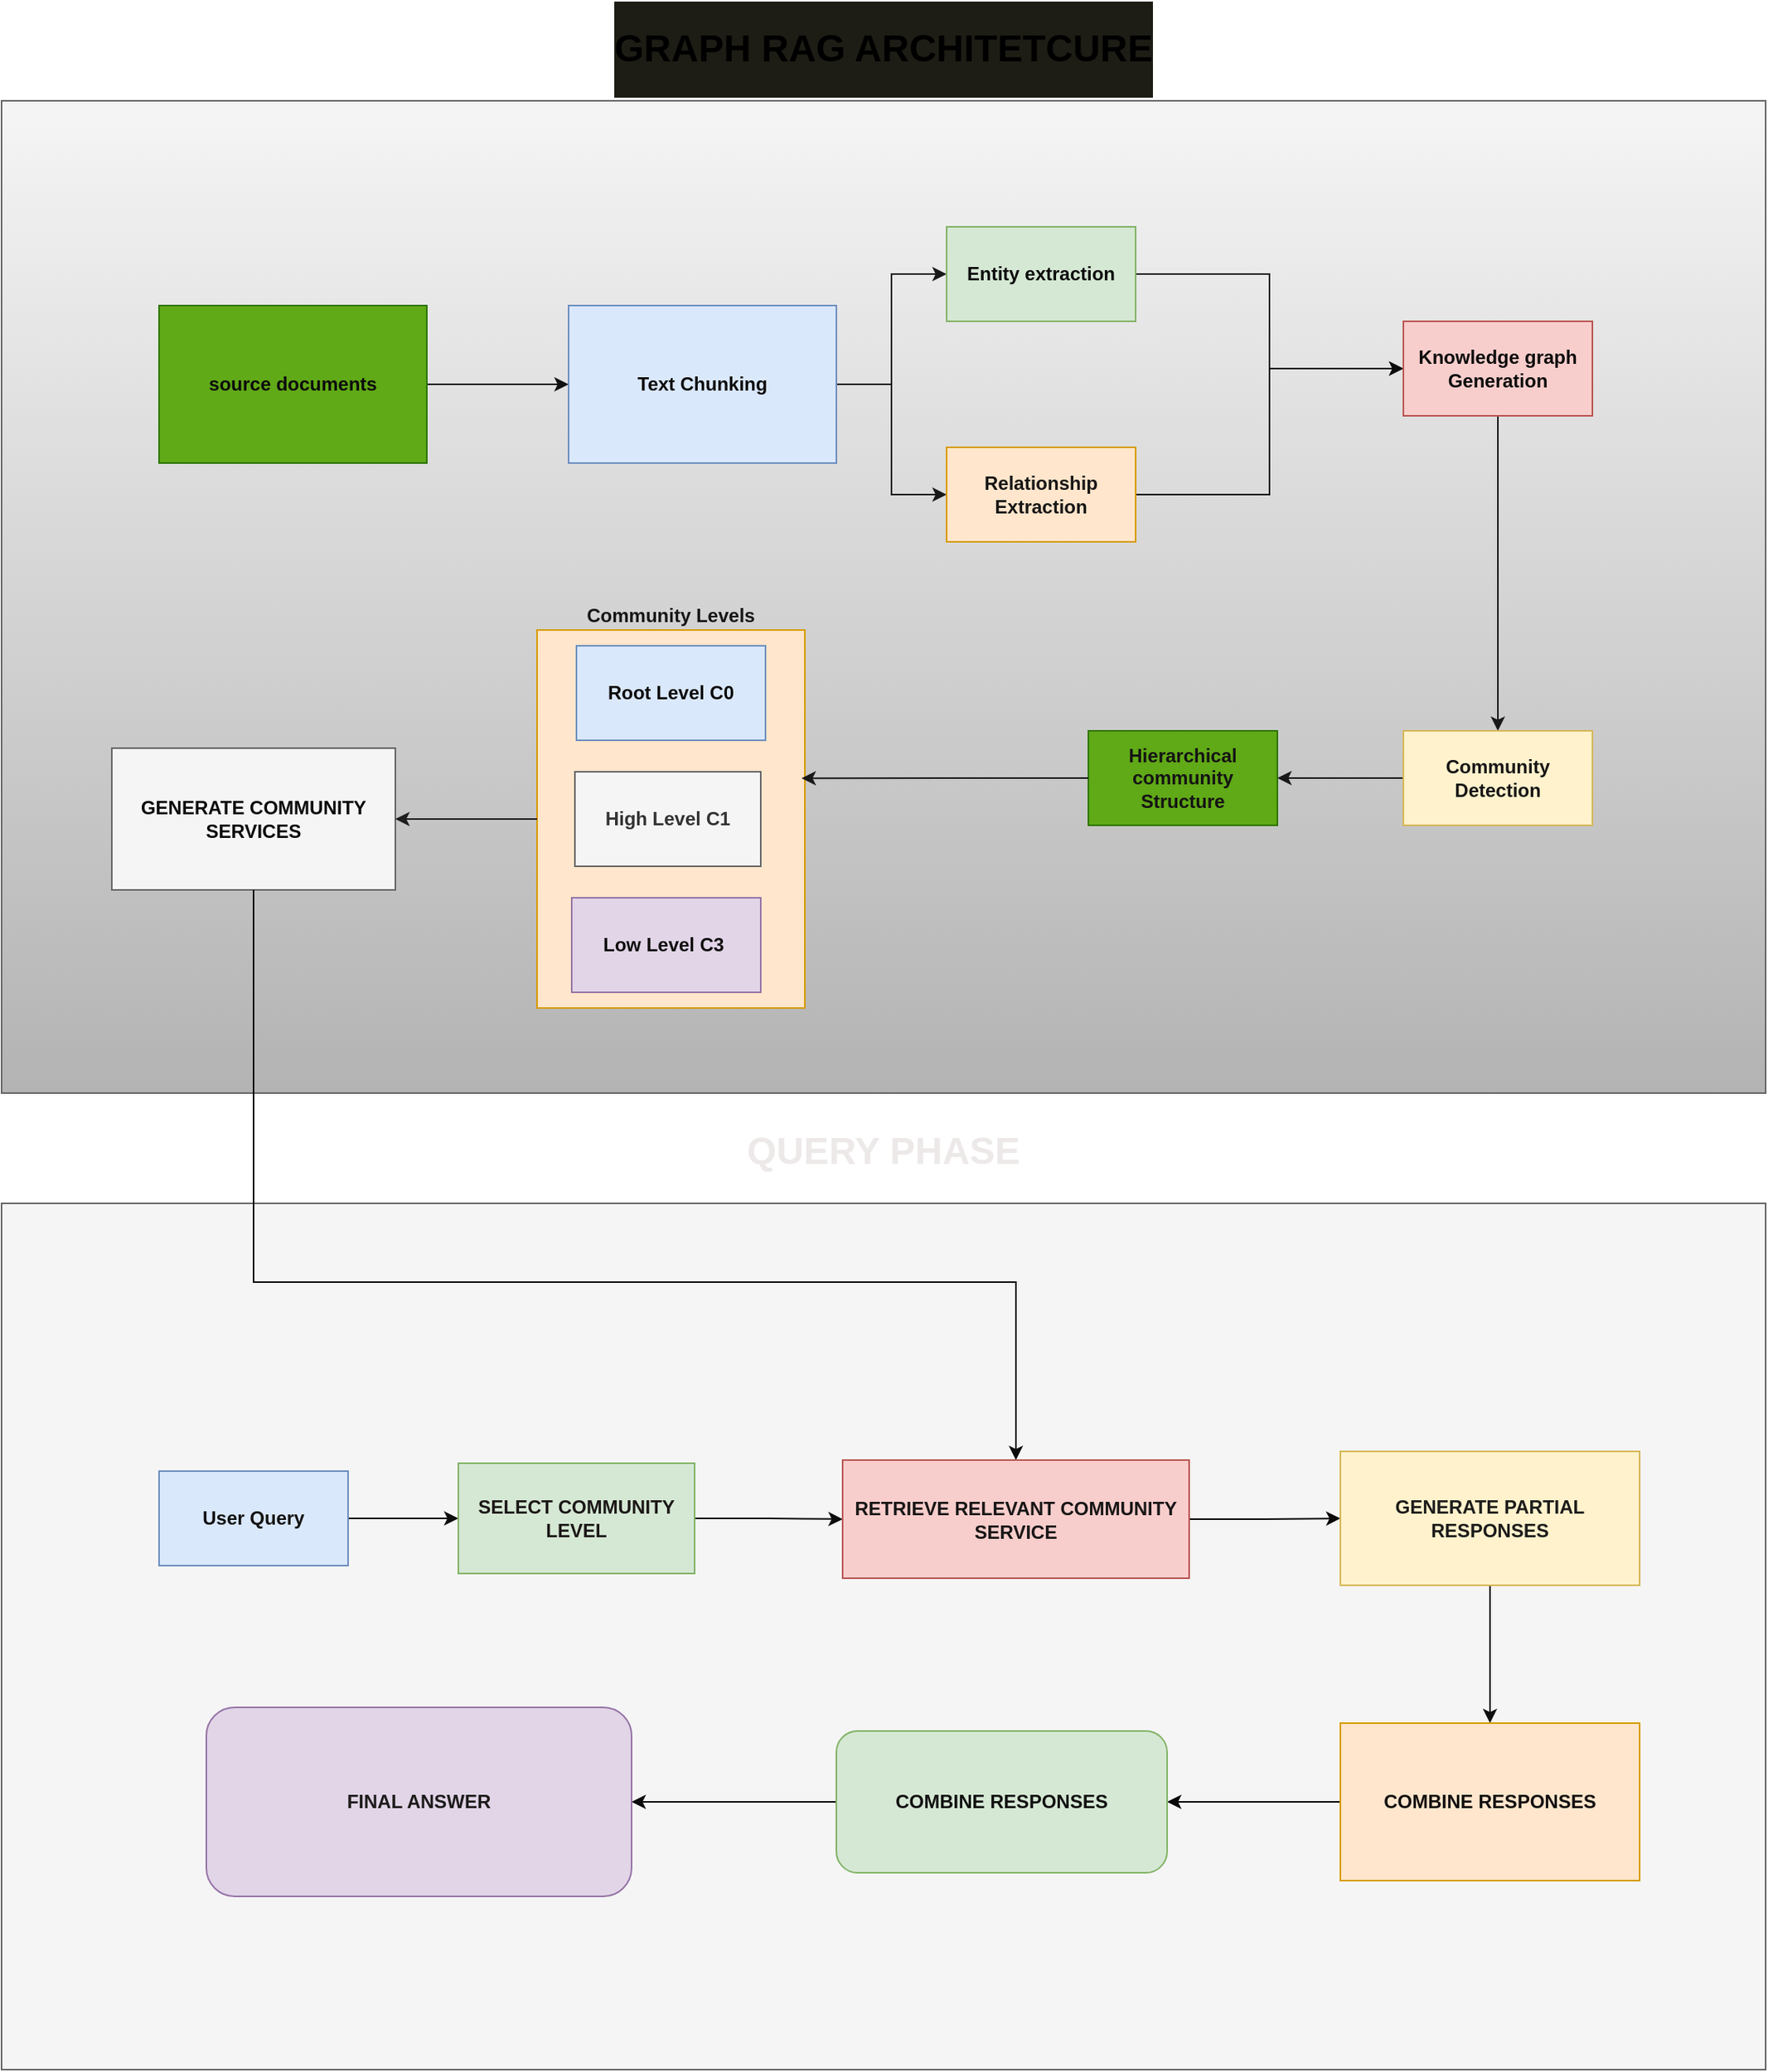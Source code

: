 <mxfile version="24.6.4" type="device">
  <diagram name="Page-1" id="LI5KIB7wsVQeK9o3ETwD">
    <mxGraphModel dx="2261" dy="1976" grid="1" gridSize="10" guides="1" tooltips="1" connect="1" arrows="1" fold="1" page="1" pageScale="1" pageWidth="827" pageHeight="1169" math="0" shadow="0">
      <root>
        <mxCell id="0" />
        <mxCell id="1" parent="0" />
        <mxCell id="vak9B4jnJLYDwxCVSjhA-22" value="&lt;h1&gt;&lt;b&gt;GRAPH RAG ARCHITETCURE&lt;/b&gt;&lt;/h1&gt;" style="rounded=0;whiteSpace=wrap;html=1;labelPosition=center;verticalLabelPosition=top;align=center;verticalAlign=bottom;labelBackgroundColor=#1e1d15;fillColor=#f5f5f5;gradientColor=#b3b3b3;strokeColor=#666666;" parent="1" vertex="1">
          <mxGeometry x="-120" y="60" width="1120" height="630" as="geometry" />
        </mxCell>
        <mxCell id="vak9B4jnJLYDwxCVSjhA-4" style="edgeStyle=orthogonalEdgeStyle;rounded=0;orthogonalLoop=1;jettySize=auto;html=1;exitX=1;exitY=0.5;exitDx=0;exitDy=0;entryX=0;entryY=0.5;entryDx=0;entryDy=0;strokeColor=#121111;" parent="1" source="vak9B4jnJLYDwxCVSjhA-1" target="vak9B4jnJLYDwxCVSjhA-3" edge="1">
          <mxGeometry relative="1" as="geometry" />
        </mxCell>
        <mxCell id="vak9B4jnJLYDwxCVSjhA-1" value="&lt;b&gt;&lt;font color=&quot;#0d0c0c&quot;&gt;source documents&lt;/font&gt;&lt;/b&gt;" style="rounded=0;whiteSpace=wrap;html=1;fillColor=#60a917;fontColor=#ffffff;strokeColor=#2D7600;" parent="1" vertex="1">
          <mxGeometry x="-20" y="190" width="170" height="100" as="geometry" />
        </mxCell>
        <mxCell id="vak9B4jnJLYDwxCVSjhA-7" style="edgeStyle=orthogonalEdgeStyle;rounded=0;orthogonalLoop=1;jettySize=auto;html=1;exitX=1;exitY=0.5;exitDx=0;exitDy=0;entryX=0;entryY=0.5;entryDx=0;entryDy=0;strokeColor=#1a1919;" parent="1" source="vak9B4jnJLYDwxCVSjhA-3" target="vak9B4jnJLYDwxCVSjhA-6" edge="1">
          <mxGeometry relative="1" as="geometry" />
        </mxCell>
        <mxCell id="vak9B4jnJLYDwxCVSjhA-8" style="edgeStyle=orthogonalEdgeStyle;rounded=0;orthogonalLoop=1;jettySize=auto;html=1;exitX=1;exitY=0.5;exitDx=0;exitDy=0;entryX=0;entryY=0.5;entryDx=0;entryDy=0;strokeColor=#1a1919;" parent="1" source="vak9B4jnJLYDwxCVSjhA-3" target="vak9B4jnJLYDwxCVSjhA-5" edge="1">
          <mxGeometry relative="1" as="geometry" />
        </mxCell>
        <mxCell id="vak9B4jnJLYDwxCVSjhA-3" value="&lt;b&gt;&lt;font color=&quot;#0d0c0c&quot;&gt;Text Chunking&lt;/font&gt;&lt;/b&gt;" style="rounded=0;whiteSpace=wrap;html=1;fillColor=#dae8fc;strokeColor=#6c8ebf;" parent="1" vertex="1">
          <mxGeometry x="240" y="190" width="170" height="100" as="geometry" />
        </mxCell>
        <mxCell id="vak9B4jnJLYDwxCVSjhA-10" style="edgeStyle=orthogonalEdgeStyle;rounded=0;orthogonalLoop=1;jettySize=auto;html=1;exitX=1;exitY=0.5;exitDx=0;exitDy=0;entryX=0;entryY=0.5;entryDx=0;entryDy=0;strokeColor=#1a1919;" parent="1" source="vak9B4jnJLYDwxCVSjhA-5" target="vak9B4jnJLYDwxCVSjhA-9" edge="1">
          <mxGeometry relative="1" as="geometry">
            <Array as="points">
              <mxPoint x="685" y="170" />
              <mxPoint x="685" y="230" />
            </Array>
          </mxGeometry>
        </mxCell>
        <mxCell id="vak9B4jnJLYDwxCVSjhA-5" value="&lt;b&gt;Entity extraction&lt;/b&gt;" style="rounded=0;whiteSpace=wrap;html=1;fillColor=#d5e8d4;strokeColor=#82b366;fontColor=#0d0c0c;" parent="1" vertex="1">
          <mxGeometry x="480" y="140" width="120" height="60" as="geometry" />
        </mxCell>
        <mxCell id="vak9B4jnJLYDwxCVSjhA-11" style="edgeStyle=orthogonalEdgeStyle;rounded=0;orthogonalLoop=1;jettySize=auto;html=1;exitX=1;exitY=0.5;exitDx=0;exitDy=0;entryX=0;entryY=0.5;entryDx=0;entryDy=0;strokeColor=#0d0c0c;" parent="1" source="vak9B4jnJLYDwxCVSjhA-6" target="vak9B4jnJLYDwxCVSjhA-9" edge="1">
          <mxGeometry relative="1" as="geometry" />
        </mxCell>
        <mxCell id="vak9B4jnJLYDwxCVSjhA-6" value="&lt;b&gt;&lt;font color=&quot;#171616&quot;&gt;Relationship Extraction&lt;/font&gt;&lt;/b&gt;" style="rounded=0;whiteSpace=wrap;html=1;fillColor=#ffe6cc;strokeColor=#d79b00;" parent="1" vertex="1">
          <mxGeometry x="480" y="280" width="120" height="60" as="geometry" />
        </mxCell>
        <mxCell id="vak9B4jnJLYDwxCVSjhA-13" style="edgeStyle=orthogonalEdgeStyle;rounded=0;orthogonalLoop=1;jettySize=auto;html=1;exitX=0.5;exitY=1;exitDx=0;exitDy=0;entryX=0.5;entryY=0;entryDx=0;entryDy=0;strokeColor=#1a1919;" parent="1" source="vak9B4jnJLYDwxCVSjhA-9" target="vak9B4jnJLYDwxCVSjhA-12" edge="1">
          <mxGeometry relative="1" as="geometry" />
        </mxCell>
        <mxCell id="vak9B4jnJLYDwxCVSjhA-9" value="&lt;b&gt;&lt;font color=&quot;#0d0c0c&quot;&gt;Knowledge graph Generation&lt;/font&gt;&lt;/b&gt;" style="rounded=0;whiteSpace=wrap;html=1;fillColor=#f8cecc;strokeColor=#b85450;" parent="1" vertex="1">
          <mxGeometry x="770" y="200" width="120" height="60" as="geometry" />
        </mxCell>
        <mxCell id="vak9B4jnJLYDwxCVSjhA-15" style="edgeStyle=orthogonalEdgeStyle;rounded=0;orthogonalLoop=1;jettySize=auto;html=1;exitX=0;exitY=0.5;exitDx=0;exitDy=0;entryX=1;entryY=0.5;entryDx=0;entryDy=0;strokeColor=#1a1919;" parent="1" source="vak9B4jnJLYDwxCVSjhA-12" target="vak9B4jnJLYDwxCVSjhA-14" edge="1">
          <mxGeometry relative="1" as="geometry" />
        </mxCell>
        <mxCell id="vak9B4jnJLYDwxCVSjhA-12" value="&lt;b&gt;&lt;font color=&quot;#181616&quot;&gt;Community Detection&lt;/font&gt;&lt;/b&gt;" style="rounded=0;whiteSpace=wrap;html=1;fillColor=#fff2cc;strokeColor=#d6b656;" parent="1" vertex="1">
          <mxGeometry x="770" y="460" width="120" height="60" as="geometry" />
        </mxCell>
        <mxCell id="vak9B4jnJLYDwxCVSjhA-14" value="&lt;b&gt;&lt;font color=&quot;#151414&quot;&gt;Hierarchical community Structure&lt;/font&gt;&lt;/b&gt;" style="rounded=0;whiteSpace=wrap;html=1;fillColor=#60a917;fontColor=#ffffff;strokeColor=#2D7600;" parent="1" vertex="1">
          <mxGeometry x="570" y="460" width="120" height="60" as="geometry" />
        </mxCell>
        <mxCell id="vak9B4jnJLYDwxCVSjhA-20" value="" style="group;fontColor=#181616;" parent="1" vertex="1" connectable="0">
          <mxGeometry x="220" y="396" width="170" height="240" as="geometry" />
        </mxCell>
        <mxCell id="vak9B4jnJLYDwxCVSjhA-16" value="&lt;b&gt;&lt;font color=&quot;#181616&quot;&gt;Community Levels&lt;/font&gt;&lt;/b&gt;" style="rounded=0;whiteSpace=wrap;html=1;labelPosition=center;verticalLabelPosition=top;align=center;verticalAlign=bottom;fillColor=#ffe6cc;strokeColor=#d79b00;" parent="vak9B4jnJLYDwxCVSjhA-20" vertex="1">
          <mxGeometry width="170" height="240" as="geometry" />
        </mxCell>
        <mxCell id="vak9B4jnJLYDwxCVSjhA-17" value="&lt;b&gt;&lt;font color=&quot;#0d0c0c&quot;&gt;Root Level C0&lt;/font&gt;&lt;/b&gt;" style="rounded=0;whiteSpace=wrap;html=1;fillColor=#dae8fc;strokeColor=#6c8ebf;" parent="vak9B4jnJLYDwxCVSjhA-20" vertex="1">
          <mxGeometry x="25" y="10" width="120" height="60" as="geometry" />
        </mxCell>
        <mxCell id="vak9B4jnJLYDwxCVSjhA-18" value="&lt;b&gt;High Level C1&lt;/b&gt;" style="rounded=0;whiteSpace=wrap;html=1;fillColor=#f5f5f5;fontColor=#333333;strokeColor=#666666;" parent="vak9B4jnJLYDwxCVSjhA-20" vertex="1">
          <mxGeometry x="24" y="90" width="118" height="60" as="geometry" />
        </mxCell>
        <mxCell id="vak9B4jnJLYDwxCVSjhA-19" value="&lt;b&gt;&lt;font color=&quot;#100f0f&quot;&gt;Low Level C3&amp;nbsp;&lt;/font&gt;&lt;/b&gt;" style="rounded=0;whiteSpace=wrap;html=1;fillColor=#e1d5e7;strokeColor=#9673a6;" parent="vak9B4jnJLYDwxCVSjhA-20" vertex="1">
          <mxGeometry x="22" y="170" width="120" height="60" as="geometry" />
        </mxCell>
        <mxCell id="vak9B4jnJLYDwxCVSjhA-21" style="edgeStyle=orthogonalEdgeStyle;rounded=0;orthogonalLoop=1;jettySize=auto;html=1;exitX=0;exitY=0.5;exitDx=0;exitDy=0;entryX=0.988;entryY=0.392;entryDx=0;entryDy=0;entryPerimeter=0;strokeColor=#1a1919;" parent="1" source="vak9B4jnJLYDwxCVSjhA-14" target="vak9B4jnJLYDwxCVSjhA-16" edge="1">
          <mxGeometry relative="1" as="geometry" />
        </mxCell>
        <mxCell id="vak9B4jnJLYDwxCVSjhA-23" value="&lt;b&gt;&lt;font color=&quot;#0d0c0c&quot;&gt;GENERATE COMMUNITY SERVICES&lt;/font&gt;&lt;/b&gt;" style="rounded=0;whiteSpace=wrap;html=1;fillColor=#f5f5f5;fontColor=#333333;strokeColor=#666666;" parent="1" vertex="1">
          <mxGeometry x="-50" y="471" width="180" height="90" as="geometry" />
        </mxCell>
        <mxCell id="eAhHEbF1LH0dNuaxpPkc-2" value="&lt;h1&gt;&lt;b&gt;QUERY PHASE&lt;/b&gt;&lt;/h1&gt;" style="rounded=0;whiteSpace=wrap;html=1;fillColor=#f5f5f5;fontColor=#ede9e9;strokeColor=#666666;labelPosition=center;verticalLabelPosition=top;align=center;verticalAlign=bottom;" vertex="1" parent="1">
          <mxGeometry x="-120" y="760" width="1120" height="550" as="geometry" />
        </mxCell>
        <mxCell id="eAhHEbF1LH0dNuaxpPkc-17" style="edgeStyle=orthogonalEdgeStyle;rounded=0;orthogonalLoop=1;jettySize=auto;html=1;exitX=0.5;exitY=1;exitDx=0;exitDy=0;entryX=0.5;entryY=0;entryDx=0;entryDy=0;strokeColor=#0d0c0c;" edge="1" parent="1" source="vak9B4jnJLYDwxCVSjhA-23" target="eAhHEbF1LH0dNuaxpPkc-5">
          <mxGeometry relative="1" as="geometry">
            <Array as="points">
              <mxPoint x="40" y="810" />
              <mxPoint x="524" y="810" />
            </Array>
          </mxGeometry>
        </mxCell>
        <mxCell id="vak9B4jnJLYDwxCVSjhA-25" style="edgeStyle=orthogonalEdgeStyle;rounded=0;orthogonalLoop=1;jettySize=auto;html=1;exitX=0;exitY=0.5;exitDx=0;exitDy=0;entryX=1;entryY=0.5;entryDx=0;entryDy=0;strokeColor=#1f1e1e;" parent="1" source="vak9B4jnJLYDwxCVSjhA-16" target="vak9B4jnJLYDwxCVSjhA-23" edge="1">
          <mxGeometry relative="1" as="geometry" />
        </mxCell>
        <mxCell id="eAhHEbF1LH0dNuaxpPkc-4" style="edgeStyle=orthogonalEdgeStyle;rounded=0;orthogonalLoop=1;jettySize=auto;html=1;exitX=1;exitY=0.5;exitDx=0;exitDy=0;entryX=0;entryY=0.5;entryDx=0;entryDy=0;strokeColor=#0e0c0c;" edge="1" parent="1" source="eAhHEbF1LH0dNuaxpPkc-1" target="eAhHEbF1LH0dNuaxpPkc-3">
          <mxGeometry relative="1" as="geometry" />
        </mxCell>
        <mxCell id="eAhHEbF1LH0dNuaxpPkc-1" value="&lt;font color=&quot;#121212&quot;&gt;&lt;b&gt;User Query&lt;/b&gt;&lt;/font&gt;" style="rounded=0;whiteSpace=wrap;html=1;fillColor=#dae8fc;strokeColor=#6c8ebf;" vertex="1" parent="1">
          <mxGeometry x="-20" y="930" width="120" height="60" as="geometry" />
        </mxCell>
        <mxCell id="eAhHEbF1LH0dNuaxpPkc-7" style="edgeStyle=orthogonalEdgeStyle;rounded=0;orthogonalLoop=1;jettySize=auto;html=1;exitX=1;exitY=0.5;exitDx=0;exitDy=0;entryX=0;entryY=0.5;entryDx=0;entryDy=0;strokeColor=#0d0c0c;" edge="1" parent="1" source="eAhHEbF1LH0dNuaxpPkc-3" target="eAhHEbF1LH0dNuaxpPkc-5">
          <mxGeometry relative="1" as="geometry" />
        </mxCell>
        <mxCell id="eAhHEbF1LH0dNuaxpPkc-3" value="&lt;b&gt;&lt;font color=&quot;#1c1717&quot;&gt;SELECT COMMUNITY LEVEL&lt;/font&gt;&lt;/b&gt;" style="rounded=0;whiteSpace=wrap;html=1;fillColor=#d5e8d4;strokeColor=#82b366;" vertex="1" parent="1">
          <mxGeometry x="170" y="925" width="150" height="70" as="geometry" />
        </mxCell>
        <mxCell id="eAhHEbF1LH0dNuaxpPkc-9" style="edgeStyle=orthogonalEdgeStyle;rounded=0;orthogonalLoop=1;jettySize=auto;html=1;exitX=1;exitY=0.5;exitDx=0;exitDy=0;entryX=0;entryY=0.5;entryDx=0;entryDy=0;strokeColor=#0b0909;" edge="1" parent="1" source="eAhHEbF1LH0dNuaxpPkc-5" target="eAhHEbF1LH0dNuaxpPkc-8">
          <mxGeometry relative="1" as="geometry" />
        </mxCell>
        <mxCell id="eAhHEbF1LH0dNuaxpPkc-5" value="&lt;font color=&quot;#181616&quot;&gt;&lt;b&gt;RETRIEVE RELEVANT COMMUNITY SERVICE&lt;/b&gt;&lt;/font&gt;" style="rounded=0;whiteSpace=wrap;html=1;fillColor=#f8cecc;strokeColor=#b85450;" vertex="1" parent="1">
          <mxGeometry x="414" y="923" width="220" height="75" as="geometry" />
        </mxCell>
        <mxCell id="eAhHEbF1LH0dNuaxpPkc-11" style="edgeStyle=orthogonalEdgeStyle;rounded=0;orthogonalLoop=1;jettySize=auto;html=1;exitX=0.5;exitY=1;exitDx=0;exitDy=0;entryX=0.5;entryY=0;entryDx=0;entryDy=0;strokeColor=#100e0e;" edge="1" parent="1" source="eAhHEbF1LH0dNuaxpPkc-8" target="eAhHEbF1LH0dNuaxpPkc-10">
          <mxGeometry relative="1" as="geometry" />
        </mxCell>
        <mxCell id="eAhHEbF1LH0dNuaxpPkc-8" value="&lt;b&gt;&lt;font color=&quot;#1d1b1b&quot;&gt;GENERATE PARTIAL RESPONSES&lt;/font&gt;&lt;/b&gt;" style="rounded=0;whiteSpace=wrap;html=1;fillColor=#fff2cc;strokeColor=#d6b656;" vertex="1" parent="1">
          <mxGeometry x="730" y="917.5" width="190" height="85" as="geometry" />
        </mxCell>
        <mxCell id="eAhHEbF1LH0dNuaxpPkc-14" style="edgeStyle=orthogonalEdgeStyle;rounded=0;orthogonalLoop=1;jettySize=auto;html=1;exitX=0;exitY=0.5;exitDx=0;exitDy=0;entryX=1;entryY=0.5;entryDx=0;entryDy=0;strokeColor=#0b0909;" edge="1" parent="1" source="eAhHEbF1LH0dNuaxpPkc-10" target="eAhHEbF1LH0dNuaxpPkc-13">
          <mxGeometry relative="1" as="geometry" />
        </mxCell>
        <mxCell id="eAhHEbF1LH0dNuaxpPkc-10" value="&lt;b&gt;&lt;font color=&quot;#131010&quot;&gt;COMBINE RESPONSES&lt;/font&gt;&lt;/b&gt;" style="rounded=0;whiteSpace=wrap;html=1;fillColor=#ffe6cc;strokeColor=#d79b00;" vertex="1" parent="1">
          <mxGeometry x="730" y="1090" width="190" height="100" as="geometry" />
        </mxCell>
        <mxCell id="eAhHEbF1LH0dNuaxpPkc-16" style="edgeStyle=orthogonalEdgeStyle;rounded=0;orthogonalLoop=1;jettySize=auto;html=1;exitX=0;exitY=0.5;exitDx=0;exitDy=0;entryX=1;entryY=0.5;entryDx=0;entryDy=0;strokeColor=#0e0c0c;" edge="1" parent="1" source="eAhHEbF1LH0dNuaxpPkc-13" target="eAhHEbF1LH0dNuaxpPkc-15">
          <mxGeometry relative="1" as="geometry" />
        </mxCell>
        <mxCell id="eAhHEbF1LH0dNuaxpPkc-13" value="&lt;b&gt;&lt;font color=&quot;#121111&quot;&gt;COMBINE RESPONSES&lt;/font&gt;&lt;/b&gt;" style="rounded=1;whiteSpace=wrap;html=1;fillColor=#d5e8d4;strokeColor=#82b366;" vertex="1" parent="1">
          <mxGeometry x="410" y="1095" width="210" height="90" as="geometry" />
        </mxCell>
        <mxCell id="eAhHEbF1LH0dNuaxpPkc-15" value="&lt;b&gt;&lt;font color=&quot;#1d1b1b&quot;&gt;FINAL ANSWER&lt;/font&gt;&lt;/b&gt;" style="rounded=1;whiteSpace=wrap;html=1;fillColor=#e1d5e7;strokeColor=#9673a6;" vertex="1" parent="1">
          <mxGeometry x="10" y="1080" width="270" height="120" as="geometry" />
        </mxCell>
      </root>
    </mxGraphModel>
  </diagram>
</mxfile>
